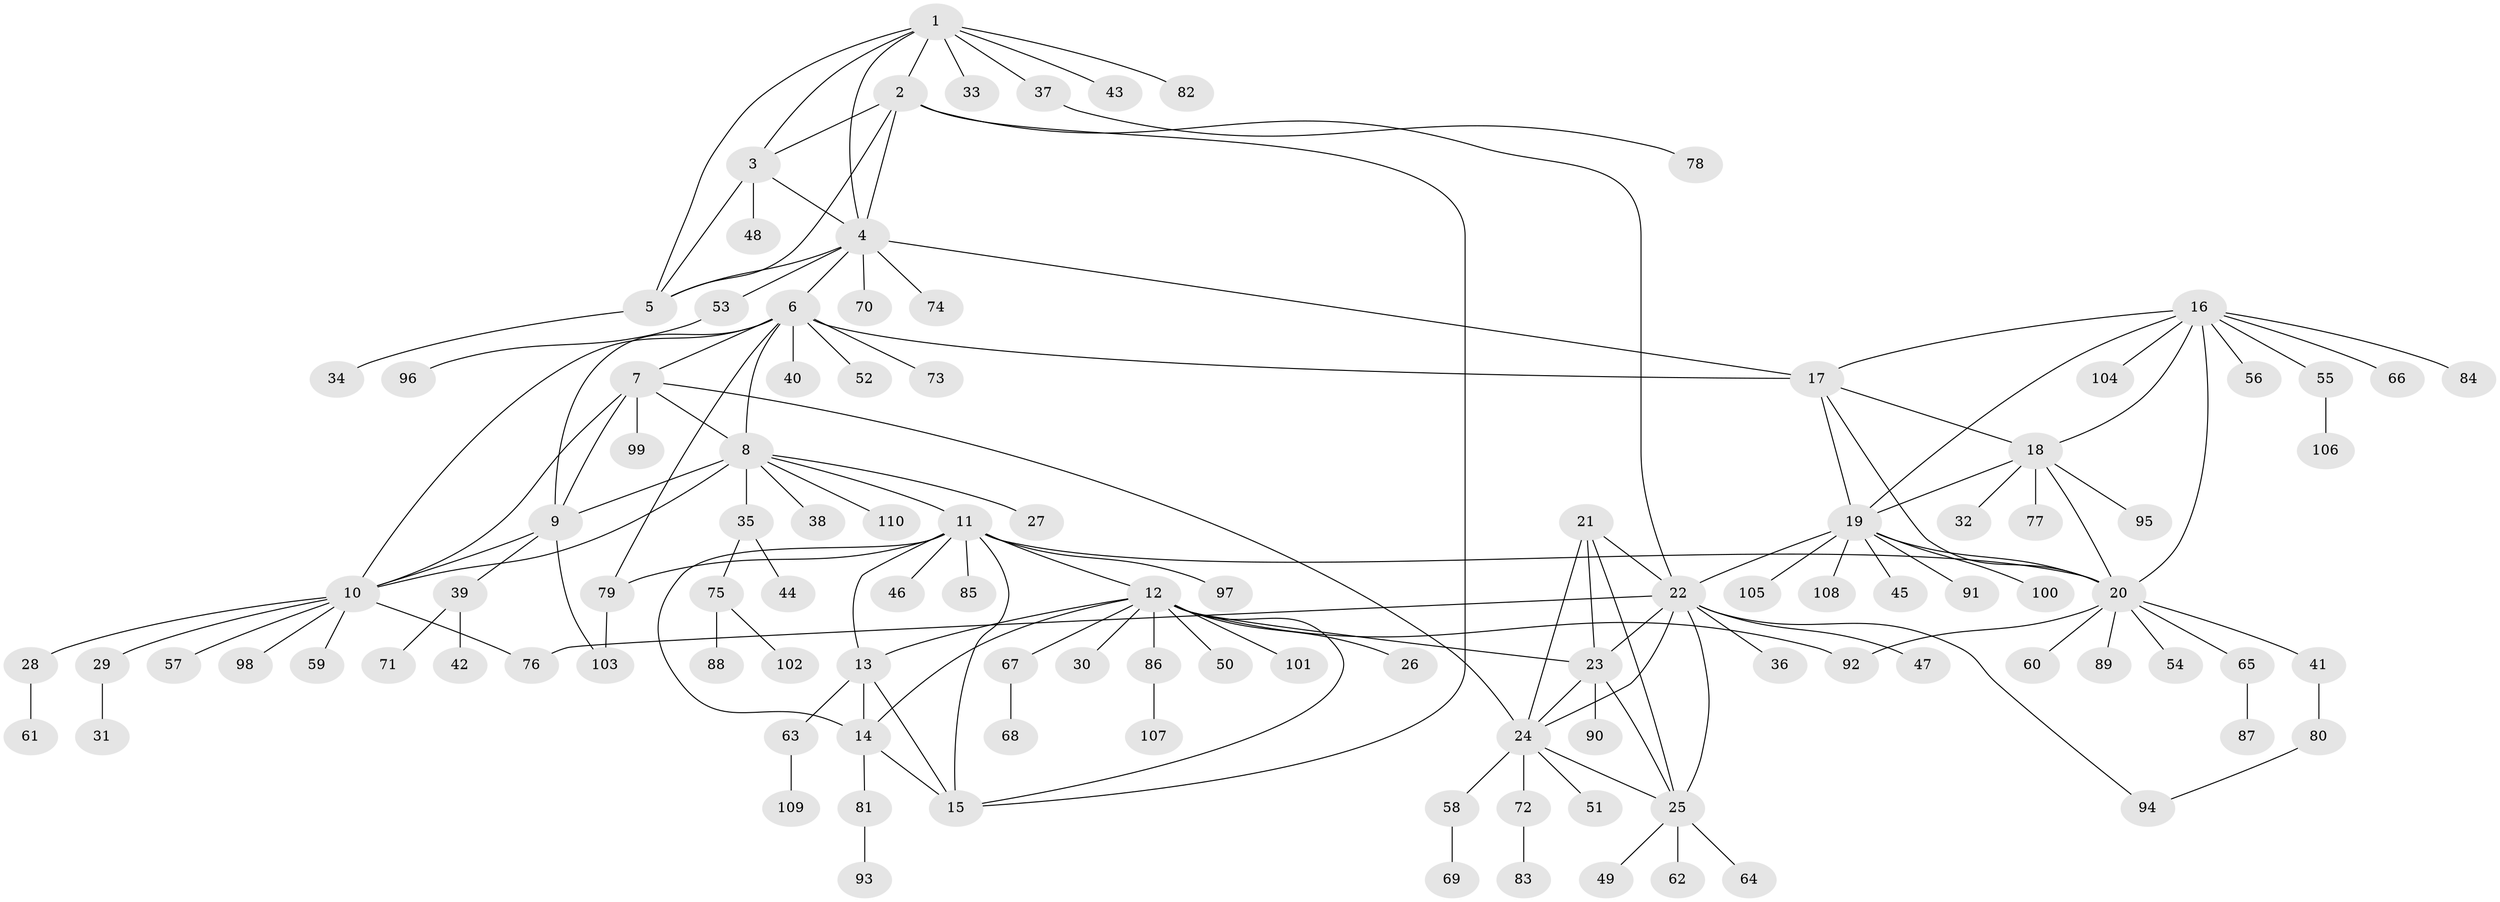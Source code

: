 // coarse degree distribution, {8: 0.015151515151515152, 3: 0.015151515151515152, 7: 0.030303030303030304, 4: 0.09090909090909091, 11: 0.030303030303030304, 10: 0.015151515151515152, 9: 0.045454545454545456, 12: 0.015151515151515152, 5: 0.045454545454545456, 1: 0.6515151515151515, 2: 0.045454545454545456}
// Generated by graph-tools (version 1.1) at 2025/19/03/04/25 18:19:41]
// undirected, 110 vertices, 150 edges
graph export_dot {
graph [start="1"]
  node [color=gray90,style=filled];
  1;
  2;
  3;
  4;
  5;
  6;
  7;
  8;
  9;
  10;
  11;
  12;
  13;
  14;
  15;
  16;
  17;
  18;
  19;
  20;
  21;
  22;
  23;
  24;
  25;
  26;
  27;
  28;
  29;
  30;
  31;
  32;
  33;
  34;
  35;
  36;
  37;
  38;
  39;
  40;
  41;
  42;
  43;
  44;
  45;
  46;
  47;
  48;
  49;
  50;
  51;
  52;
  53;
  54;
  55;
  56;
  57;
  58;
  59;
  60;
  61;
  62;
  63;
  64;
  65;
  66;
  67;
  68;
  69;
  70;
  71;
  72;
  73;
  74;
  75;
  76;
  77;
  78;
  79;
  80;
  81;
  82;
  83;
  84;
  85;
  86;
  87;
  88;
  89;
  90;
  91;
  92;
  93;
  94;
  95;
  96;
  97;
  98;
  99;
  100;
  101;
  102;
  103;
  104;
  105;
  106;
  107;
  108;
  109;
  110;
  1 -- 2;
  1 -- 3;
  1 -- 4;
  1 -- 5;
  1 -- 33;
  1 -- 37;
  1 -- 43;
  1 -- 82;
  2 -- 3;
  2 -- 4;
  2 -- 5;
  2 -- 15;
  2 -- 22;
  3 -- 4;
  3 -- 5;
  3 -- 48;
  4 -- 5;
  4 -- 6;
  4 -- 17;
  4 -- 53;
  4 -- 70;
  4 -- 74;
  5 -- 34;
  6 -- 7;
  6 -- 8;
  6 -- 9;
  6 -- 10;
  6 -- 17;
  6 -- 40;
  6 -- 52;
  6 -- 73;
  6 -- 79;
  7 -- 8;
  7 -- 9;
  7 -- 10;
  7 -- 24;
  7 -- 99;
  8 -- 9;
  8 -- 10;
  8 -- 11;
  8 -- 27;
  8 -- 35;
  8 -- 38;
  8 -- 110;
  9 -- 10;
  9 -- 39;
  9 -- 103;
  10 -- 28;
  10 -- 29;
  10 -- 57;
  10 -- 59;
  10 -- 76;
  10 -- 98;
  11 -- 12;
  11 -- 13;
  11 -- 14;
  11 -- 15;
  11 -- 20;
  11 -- 46;
  11 -- 79;
  11 -- 85;
  11 -- 97;
  12 -- 13;
  12 -- 14;
  12 -- 15;
  12 -- 23;
  12 -- 26;
  12 -- 30;
  12 -- 50;
  12 -- 67;
  12 -- 86;
  12 -- 92;
  12 -- 101;
  13 -- 14;
  13 -- 15;
  13 -- 63;
  14 -- 15;
  14 -- 81;
  16 -- 17;
  16 -- 18;
  16 -- 19;
  16 -- 20;
  16 -- 55;
  16 -- 56;
  16 -- 66;
  16 -- 84;
  16 -- 104;
  17 -- 18;
  17 -- 19;
  17 -- 20;
  18 -- 19;
  18 -- 20;
  18 -- 32;
  18 -- 77;
  18 -- 95;
  19 -- 20;
  19 -- 22;
  19 -- 45;
  19 -- 91;
  19 -- 100;
  19 -- 105;
  19 -- 108;
  20 -- 41;
  20 -- 54;
  20 -- 60;
  20 -- 65;
  20 -- 89;
  20 -- 92;
  21 -- 22;
  21 -- 23;
  21 -- 24;
  21 -- 25;
  22 -- 23;
  22 -- 24;
  22 -- 25;
  22 -- 36;
  22 -- 47;
  22 -- 76;
  22 -- 94;
  23 -- 24;
  23 -- 25;
  23 -- 90;
  24 -- 25;
  24 -- 51;
  24 -- 58;
  24 -- 72;
  25 -- 49;
  25 -- 62;
  25 -- 64;
  28 -- 61;
  29 -- 31;
  35 -- 44;
  35 -- 75;
  37 -- 78;
  39 -- 42;
  39 -- 71;
  41 -- 80;
  53 -- 96;
  55 -- 106;
  58 -- 69;
  63 -- 109;
  65 -- 87;
  67 -- 68;
  72 -- 83;
  75 -- 88;
  75 -- 102;
  79 -- 103;
  80 -- 94;
  81 -- 93;
  86 -- 107;
}

